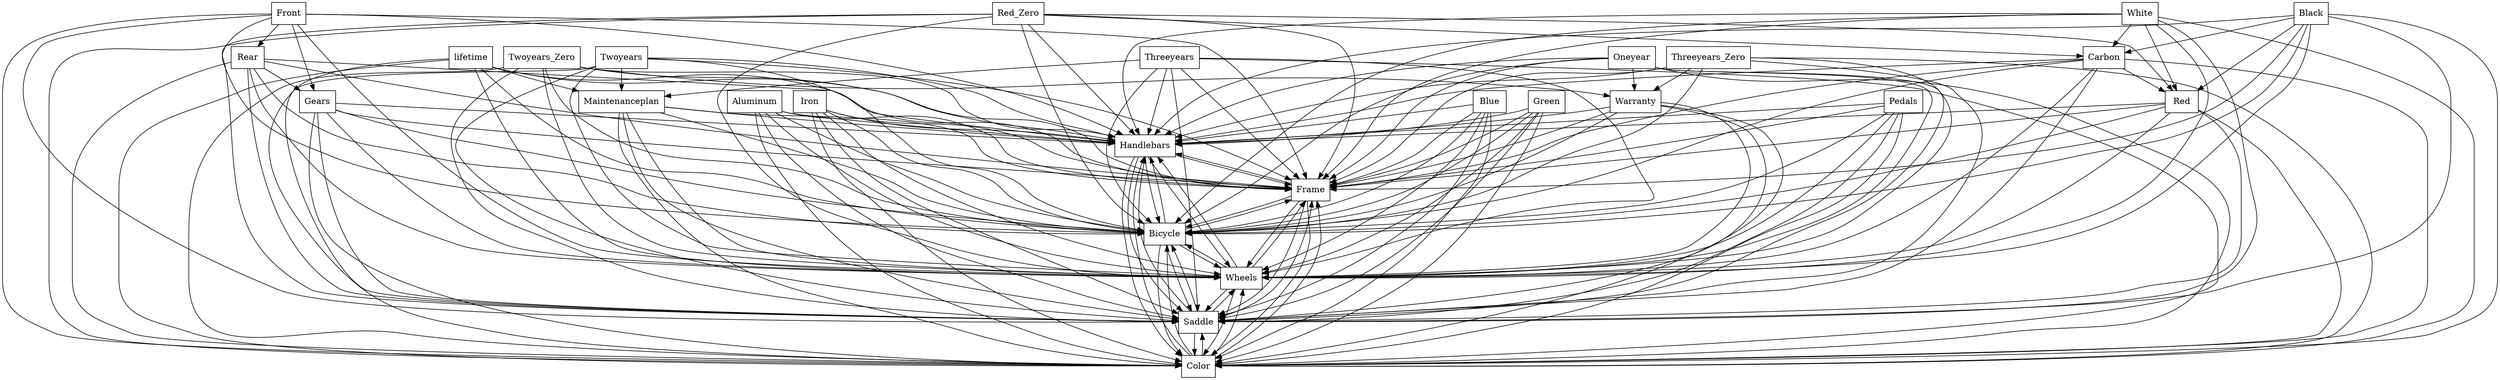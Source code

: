 digraph{
graph [rankdir=TB];
node [shape=box];
edge [arrowhead=normal];
0[label="Red_Zero",]
1[label="Front",]
2[label="Black",]
3[label="Warranty",]
4[label="Handlebars",]
5[label="Rear",]
6[label="Gears",]
7[label="Blue",]
8[label="Twoyears",]
9[label="Carbon",]
10[label="Twoyears_Zero",]
11[label="Maintenanceplan",]
12[label="Frame",]
13[label="Pedals",]
14[label="lifetime",]
15[label="Red",]
16[label="Threeyears_Zero",]
17[label="Threeyears",]
18[label="Color",]
19[label="White",]
20[label="Saddle",]
21[label="Green",]
22[label="Aluminum",]
23[label="Wheels",]
24[label="Oneyear",]
25[label="Bicycle",]
26[label="Iron",]
0->4[label="",]
0->9[label="",]
0->12[label="",]
0->15[label="",]
0->18[label="",]
0->20[label="",]
0->23[label="",]
0->25[label="",]
1->4[label="",]
1->5[label="",]
1->6[label="",]
1->12[label="",]
1->18[label="",]
1->20[label="",]
1->23[label="",]
1->25[label="",]
2->4[label="",]
2->9[label="",]
2->12[label="",]
2->15[label="",]
2->18[label="",]
2->20[label="",]
2->23[label="",]
2->25[label="",]
3->4[label="",]
3->12[label="",]
3->18[label="",]
3->20[label="",]
3->23[label="",]
3->25[label="",]
4->12[label="",]
4->18[label="",]
4->20[label="",]
4->23[label="",]
4->25[label="",]
5->4[label="",]
5->6[label="",]
5->12[label="",]
5->18[label="",]
5->20[label="",]
5->23[label="",]
5->25[label="",]
6->4[label="",]
6->12[label="",]
6->18[label="",]
6->20[label="",]
6->23[label="",]
6->25[label="",]
7->4[label="",]
7->12[label="",]
7->18[label="",]
7->20[label="",]
7->23[label="",]
7->25[label="",]
8->4[label="",]
8->11[label="",]
8->12[label="",]
8->18[label="",]
8->20[label="",]
8->23[label="",]
8->25[label="",]
9->4[label="",]
9->12[label="",]
9->15[label="",]
9->18[label="",]
9->20[label="",]
9->23[label="",]
9->25[label="",]
10->3[label="",]
10->4[label="",]
10->12[label="",]
10->18[label="",]
10->20[label="",]
10->23[label="",]
10->25[label="",]
11->4[label="",]
11->12[label="",]
11->18[label="",]
11->20[label="",]
11->23[label="",]
11->25[label="",]
12->4[label="",]
12->18[label="",]
12->20[label="",]
12->23[label="",]
12->25[label="",]
13->4[label="",]
13->12[label="",]
13->18[label="",]
13->20[label="",]
13->23[label="",]
13->25[label="",]
14->4[label="",]
14->11[label="",]
14->12[label="",]
14->18[label="",]
14->20[label="",]
14->23[label="",]
14->25[label="",]
15->4[label="",]
15->12[label="",]
15->18[label="",]
15->20[label="",]
15->23[label="",]
15->25[label="",]
16->3[label="",]
16->4[label="",]
16->12[label="",]
16->18[label="",]
16->20[label="",]
16->23[label="",]
16->25[label="",]
17->4[label="",]
17->11[label="",]
17->12[label="",]
17->18[label="",]
17->20[label="",]
17->23[label="",]
17->25[label="",]
18->4[label="",]
18->12[label="",]
18->20[label="",]
18->23[label="",]
18->25[label="",]
19->4[label="",]
19->9[label="",]
19->12[label="",]
19->15[label="",]
19->18[label="",]
19->20[label="",]
19->23[label="",]
19->25[label="",]
20->4[label="",]
20->12[label="",]
20->18[label="",]
20->23[label="",]
20->25[label="",]
21->4[label="",]
21->12[label="",]
21->18[label="",]
21->20[label="",]
21->23[label="",]
21->25[label="",]
22->4[label="",]
22->12[label="",]
22->18[label="",]
22->20[label="",]
22->23[label="",]
22->25[label="",]
23->4[label="",]
23->12[label="",]
23->18[label="",]
23->20[label="",]
23->25[label="",]
24->3[label="",]
24->4[label="",]
24->12[label="",]
24->18[label="",]
24->20[label="",]
24->23[label="",]
24->25[label="",]
25->4[label="",]
25->12[label="",]
25->18[label="",]
25->20[label="",]
25->23[label="",]
26->4[label="",]
26->12[label="",]
26->18[label="",]
26->20[label="",]
26->23[label="",]
26->25[label="",]
}
